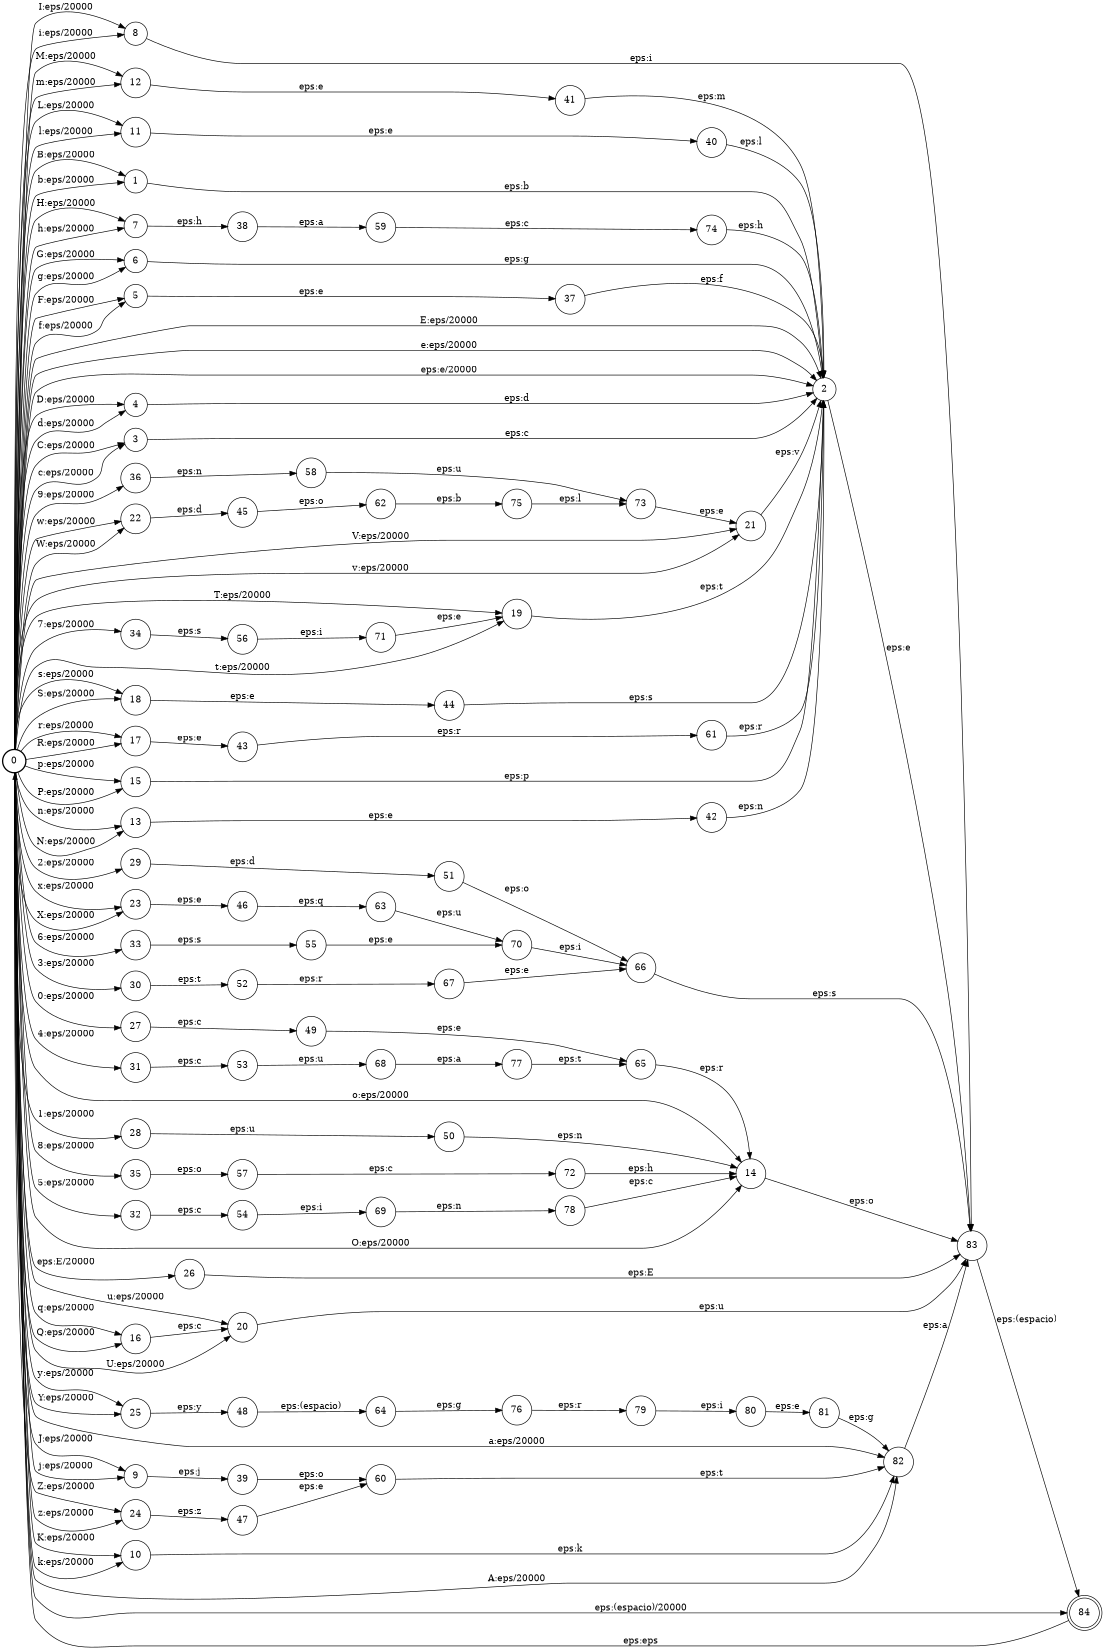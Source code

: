 digraph FST {
rankdir = LR;
size = "8.5,11";
label = "";
center = 1;
orientation = Portrait;
ranksep = "0.4";
nodesep = "0.25";
0 [label = "0", shape = circle, style = bold, fontsize = 14]
	0 -> 36 [label = "9:eps/20000", fontsize = 14];
	0 -> 35 [label = "8:eps/20000", fontsize = 14];
	0 -> 34 [label = "7:eps/20000", fontsize = 14];
	0 -> 33 [label = "6:eps/20000", fontsize = 14];
	0 -> 32 [label = "5:eps/20000", fontsize = 14];
	0 -> 31 [label = "4:eps/20000", fontsize = 14];
	0 -> 30 [label = "3:eps/20000", fontsize = 14];
	0 -> 29 [label = "2:eps/20000", fontsize = 14];
	0 -> 28 [label = "1:eps/20000", fontsize = 14];
	0 -> 27 [label = "0:eps/20000", fontsize = 14];
	0 -> 26 [label = "eps:E/20000", fontsize = 14];
	0 -> 24 [label = "Z:eps/20000", fontsize = 14];
	0 -> 25 [label = "Y:eps/20000", fontsize = 14];
	0 -> 23 [label = "X:eps/20000", fontsize = 14];
	0 -> 22 [label = "W:eps/20000", fontsize = 14];
	0 -> 21 [label = "V:eps/20000", fontsize = 14];
	0 -> 20 [label = "U:eps/20000", fontsize = 14];
	0 -> 19 [label = "T:eps/20000", fontsize = 14];
	0 -> 18 [label = "S:eps/20000", fontsize = 14];
	0 -> 17 [label = "R:eps/20000", fontsize = 14];
	0 -> 16 [label = "Q:eps/20000", fontsize = 14];
	0 -> 15 [label = "P:eps/20000", fontsize = 14];
	0 -> 14 [label = "O:eps/20000", fontsize = 14];
	0 -> 13 [label = "N:eps/20000", fontsize = 14];
	0 -> 12 [label = "M:eps/20000", fontsize = 14];
	0 -> 11 [label = "L:eps/20000", fontsize = 14];
	0 -> 10 [label = "K:eps/20000", fontsize = 14];
	0 -> 9 [label = "J:eps/20000", fontsize = 14];
	0 -> 8 [label = "I:eps/20000", fontsize = 14];
	0 -> 7 [label = "H:eps/20000", fontsize = 14];
	0 -> 6 [label = "G:eps/20000", fontsize = 14];
	0 -> 5 [label = "F:eps/20000", fontsize = 14];
	0 -> 2 [label = "E:eps/20000", fontsize = 14];
	0 -> 4 [label = "D:eps/20000", fontsize = 14];
	0 -> 3 [label = "C:eps/20000", fontsize = 14];
	0 -> 1 [label = "B:eps/20000", fontsize = 14];
	0 -> 82 [label = "A:eps/20000", fontsize = 14];
	0 -> 24 [label = "z:eps/20000", fontsize = 14];
	0 -> 25 [label = "y:eps/20000", fontsize = 14];
	0 -> 23 [label = "x:eps/20000", fontsize = 14];
	0 -> 22 [label = "w:eps/20000", fontsize = 14];
	0 -> 21 [label = "v:eps/20000", fontsize = 14];
	0 -> 20 [label = "u:eps/20000", fontsize = 14];
	0 -> 19 [label = "t:eps/20000", fontsize = 14];
	0 -> 18 [label = "s:eps/20000", fontsize = 14];
	0 -> 17 [label = "r:eps/20000", fontsize = 14];
	0 -> 16 [label = "q:eps/20000", fontsize = 14];
	0 -> 15 [label = "p:eps/20000", fontsize = 14];
	0 -> 14 [label = "o:eps/20000", fontsize = 14];
	0 -> 13 [label = "n:eps/20000", fontsize = 14];
	0 -> 12 [label = "m:eps/20000", fontsize = 14];
	0 -> 11 [label = "l:eps/20000", fontsize = 14];
	0 -> 10 [label = "k:eps/20000", fontsize = 14];
	0 -> 9 [label = "j:eps/20000", fontsize = 14];
	0 -> 8 [label = "i:eps/20000", fontsize = 14];
	0 -> 7 [label = "h:eps/20000", fontsize = 14];
	0 -> 6 [label = "g:eps/20000", fontsize = 14];
	0 -> 5 [label = "f:eps/20000", fontsize = 14];
	0 -> 2 [label = "e:eps/20000", fontsize = 14];
	0 -> 4 [label = "d:eps/20000", fontsize = 14];
	0 -> 3 [label = "c:eps/20000", fontsize = 14];
	0 -> 2 [label = "eps:e/20000", fontsize = 14];
	0 -> 1 [label = "b:eps/20000", fontsize = 14];
	0 -> 84 [label = "eps:(espacio)/20000", fontsize = 14];
	0 -> 82 [label = "a:eps/20000", fontsize = 14];
1 [label = "1", shape = circle, style = solid, fontsize = 14]
	1 -> 2 [label = "eps:b", fontsize = 14];
2 [label = "2", shape = circle, style = solid, fontsize = 14]
	2 -> 83 [label = "eps:e", fontsize = 14];
3 [label = "3", shape = circle, style = solid, fontsize = 14]
	3 -> 2 [label = "eps:c", fontsize = 14];
4 [label = "4", shape = circle, style = solid, fontsize = 14]
	4 -> 2 [label = "eps:d", fontsize = 14];
5 [label = "5", shape = circle, style = solid, fontsize = 14]
	5 -> 37 [label = "eps:e", fontsize = 14];
6 [label = "6", shape = circle, style = solid, fontsize = 14]
	6 -> 2 [label = "eps:g", fontsize = 14];
7 [label = "7", shape = circle, style = solid, fontsize = 14]
	7 -> 38 [label = "eps:h", fontsize = 14];
8 [label = "8", shape = circle, style = solid, fontsize = 14]
	8 -> 83 [label = "eps:i", fontsize = 14];
9 [label = "9", shape = circle, style = solid, fontsize = 14]
	9 -> 39 [label = "eps:j", fontsize = 14];
10 [label = "10", shape = circle, style = solid, fontsize = 14]
	10 -> 82 [label = "eps:k", fontsize = 14];
11 [label = "11", shape = circle, style = solid, fontsize = 14]
	11 -> 40 [label = "eps:e", fontsize = 14];
12 [label = "12", shape = circle, style = solid, fontsize = 14]
	12 -> 41 [label = "eps:e", fontsize = 14];
13 [label = "13", shape = circle, style = solid, fontsize = 14]
	13 -> 42 [label = "eps:e", fontsize = 14];
14 [label = "14", shape = circle, style = solid, fontsize = 14]
	14 -> 83 [label = "eps:o", fontsize = 14];
15 [label = "15", shape = circle, style = solid, fontsize = 14]
	15 -> 2 [label = "eps:p", fontsize = 14];
16 [label = "16", shape = circle, style = solid, fontsize = 14]
	16 -> 20 [label = "eps:c", fontsize = 14];
17 [label = "17", shape = circle, style = solid, fontsize = 14]
	17 -> 43 [label = "eps:e", fontsize = 14];
18 [label = "18", shape = circle, style = solid, fontsize = 14]
	18 -> 44 [label = "eps:e", fontsize = 14];
19 [label = "19", shape = circle, style = solid, fontsize = 14]
	19 -> 2 [label = "eps:t", fontsize = 14];
20 [label = "20", shape = circle, style = solid, fontsize = 14]
	20 -> 83 [label = "eps:u", fontsize = 14];
21 [label = "21", shape = circle, style = solid, fontsize = 14]
	21 -> 2 [label = "eps:v", fontsize = 14];
22 [label = "22", shape = circle, style = solid, fontsize = 14]
	22 -> 45 [label = "eps:d", fontsize = 14];
23 [label = "23", shape = circle, style = solid, fontsize = 14]
	23 -> 46 [label = "eps:e", fontsize = 14];
24 [label = "24", shape = circle, style = solid, fontsize = 14]
	24 -> 47 [label = "eps:z", fontsize = 14];
25 [label = "25", shape = circle, style = solid, fontsize = 14]
	25 -> 48 [label = "eps:y", fontsize = 14];
26 [label = "26", shape = circle, style = solid, fontsize = 14]
	26 -> 83 [label = "eps:E", fontsize = 14];
27 [label = "27", shape = circle, style = solid, fontsize = 14]
	27 -> 49 [label = "eps:c", fontsize = 14];
28 [label = "28", shape = circle, style = solid, fontsize = 14]
	28 -> 50 [label = "eps:u", fontsize = 14];
29 [label = "29", shape = circle, style = solid, fontsize = 14]
	29 -> 51 [label = "eps:d", fontsize = 14];
30 [label = "30", shape = circle, style = solid, fontsize = 14]
	30 -> 52 [label = "eps:t", fontsize = 14];
31 [label = "31", shape = circle, style = solid, fontsize = 14]
	31 -> 53 [label = "eps:c", fontsize = 14];
32 [label = "32", shape = circle, style = solid, fontsize = 14]
	32 -> 54 [label = "eps:c", fontsize = 14];
33 [label = "33", shape = circle, style = solid, fontsize = 14]
	33 -> 55 [label = "eps:s", fontsize = 14];
34 [label = "34", shape = circle, style = solid, fontsize = 14]
	34 -> 56 [label = "eps:s", fontsize = 14];
35 [label = "35", shape = circle, style = solid, fontsize = 14]
	35 -> 57 [label = "eps:o", fontsize = 14];
36 [label = "36", shape = circle, style = solid, fontsize = 14]
	36 -> 58 [label = "eps:n", fontsize = 14];
37 [label = "37", shape = circle, style = solid, fontsize = 14]
	37 -> 2 [label = "eps:f", fontsize = 14];
38 [label = "38", shape = circle, style = solid, fontsize = 14]
	38 -> 59 [label = "eps:a", fontsize = 14];
39 [label = "39", shape = circle, style = solid, fontsize = 14]
	39 -> 60 [label = "eps:o", fontsize = 14];
40 [label = "40", shape = circle, style = solid, fontsize = 14]
	40 -> 2 [label = "eps:l", fontsize = 14];
41 [label = "41", shape = circle, style = solid, fontsize = 14]
	41 -> 2 [label = "eps:m", fontsize = 14];
42 [label = "42", shape = circle, style = solid, fontsize = 14]
	42 -> 2 [label = "eps:n", fontsize = 14];
43 [label = "43", shape = circle, style = solid, fontsize = 14]
	43 -> 61 [label = "eps:r", fontsize = 14];
44 [label = "44", shape = circle, style = solid, fontsize = 14]
	44 -> 2 [label = "eps:s", fontsize = 14];
45 [label = "45", shape = circle, style = solid, fontsize = 14]
	45 -> 62 [label = "eps:o", fontsize = 14];
46 [label = "46", shape = circle, style = solid, fontsize = 14]
	46 -> 63 [label = "eps:q", fontsize = 14];
47 [label = "47", shape = circle, style = solid, fontsize = 14]
	47 -> 60 [label = "eps:e", fontsize = 14];
48 [label = "48", shape = circle, style = solid, fontsize = 14]
	48 -> 64 [label = "eps:(espacio)", fontsize = 14];
49 [label = "49", shape = circle, style = solid, fontsize = 14]
	49 -> 65 [label = "eps:e", fontsize = 14];
50 [label = "50", shape = circle, style = solid, fontsize = 14]
	50 -> 14 [label = "eps:n", fontsize = 14];
51 [label = "51", shape = circle, style = solid, fontsize = 14]
	51 -> 66 [label = "eps:o", fontsize = 14];
52 [label = "52", shape = circle, style = solid, fontsize = 14]
	52 -> 67 [label = "eps:r", fontsize = 14];
53 [label = "53", shape = circle, style = solid, fontsize = 14]
	53 -> 68 [label = "eps:u", fontsize = 14];
54 [label = "54", shape = circle, style = solid, fontsize = 14]
	54 -> 69 [label = "eps:i", fontsize = 14];
55 [label = "55", shape = circle, style = solid, fontsize = 14]
	55 -> 70 [label = "eps:e", fontsize = 14];
56 [label = "56", shape = circle, style = solid, fontsize = 14]
	56 -> 71 [label = "eps:i", fontsize = 14];
57 [label = "57", shape = circle, style = solid, fontsize = 14]
	57 -> 72 [label = "eps:c", fontsize = 14];
58 [label = "58", shape = circle, style = solid, fontsize = 14]
	58 -> 73 [label = "eps:u", fontsize = 14];
59 [label = "59", shape = circle, style = solid, fontsize = 14]
	59 -> 74 [label = "eps:c", fontsize = 14];
60 [label = "60", shape = circle, style = solid, fontsize = 14]
	60 -> 82 [label = "eps:t", fontsize = 14];
61 [label = "61", shape = circle, style = solid, fontsize = 14]
	61 -> 2 [label = "eps:r", fontsize = 14];
62 [label = "62", shape = circle, style = solid, fontsize = 14]
	62 -> 75 [label = "eps:b", fontsize = 14];
63 [label = "63", shape = circle, style = solid, fontsize = 14]
	63 -> 70 [label = "eps:u", fontsize = 14];
64 [label = "64", shape = circle, style = solid, fontsize = 14]
	64 -> 76 [label = "eps:g", fontsize = 14];
65 [label = "65", shape = circle, style = solid, fontsize = 14]
	65 -> 14 [label = "eps:r", fontsize = 14];
66 [label = "66", shape = circle, style = solid, fontsize = 14]
	66 -> 83 [label = "eps:s", fontsize = 14];
67 [label = "67", shape = circle, style = solid, fontsize = 14]
	67 -> 66 [label = "eps:e", fontsize = 14];
68 [label = "68", shape = circle, style = solid, fontsize = 14]
	68 -> 77 [label = "eps:a", fontsize = 14];
69 [label = "69", shape = circle, style = solid, fontsize = 14]
	69 -> 78 [label = "eps:n", fontsize = 14];
70 [label = "70", shape = circle, style = solid, fontsize = 14]
	70 -> 66 [label = "eps:i", fontsize = 14];
71 [label = "71", shape = circle, style = solid, fontsize = 14]
	71 -> 19 [label = "eps:e", fontsize = 14];
72 [label = "72", shape = circle, style = solid, fontsize = 14]
	72 -> 14 [label = "eps:h", fontsize = 14];
73 [label = "73", shape = circle, style = solid, fontsize = 14]
	73 -> 21 [label = "eps:e", fontsize = 14];
74 [label = "74", shape = circle, style = solid, fontsize = 14]
	74 -> 2 [label = "eps:h", fontsize = 14];
75 [label = "75", shape = circle, style = solid, fontsize = 14]
	75 -> 73 [label = "eps:l", fontsize = 14];
76 [label = "76", shape = circle, style = solid, fontsize = 14]
	76 -> 79 [label = "eps:r", fontsize = 14];
77 [label = "77", shape = circle, style = solid, fontsize = 14]
	77 -> 65 [label = "eps:t", fontsize = 14];
78 [label = "78", shape = circle, style = solid, fontsize = 14]
	78 -> 14 [label = "eps:c", fontsize = 14];
79 [label = "79", shape = circle, style = solid, fontsize = 14]
	79 -> 80 [label = "eps:i", fontsize = 14];
80 [label = "80", shape = circle, style = solid, fontsize = 14]
	80 -> 81 [label = "eps:e", fontsize = 14];
81 [label = "81", shape = circle, style = solid, fontsize = 14]
	81 -> 82 [label = "eps:g", fontsize = 14];
82 [label = "82", shape = circle, style = solid, fontsize = 14]
	82 -> 83 [label = "eps:a", fontsize = 14];
83 [label = "83", shape = circle, style = solid, fontsize = 14]
	83 -> 84 [label = "eps:(espacio)", fontsize = 14];
84 [label = "84", shape = doublecircle, style = solid, fontsize = 14]
	84 -> 0 [label = "eps:eps", fontsize = 14];
}
